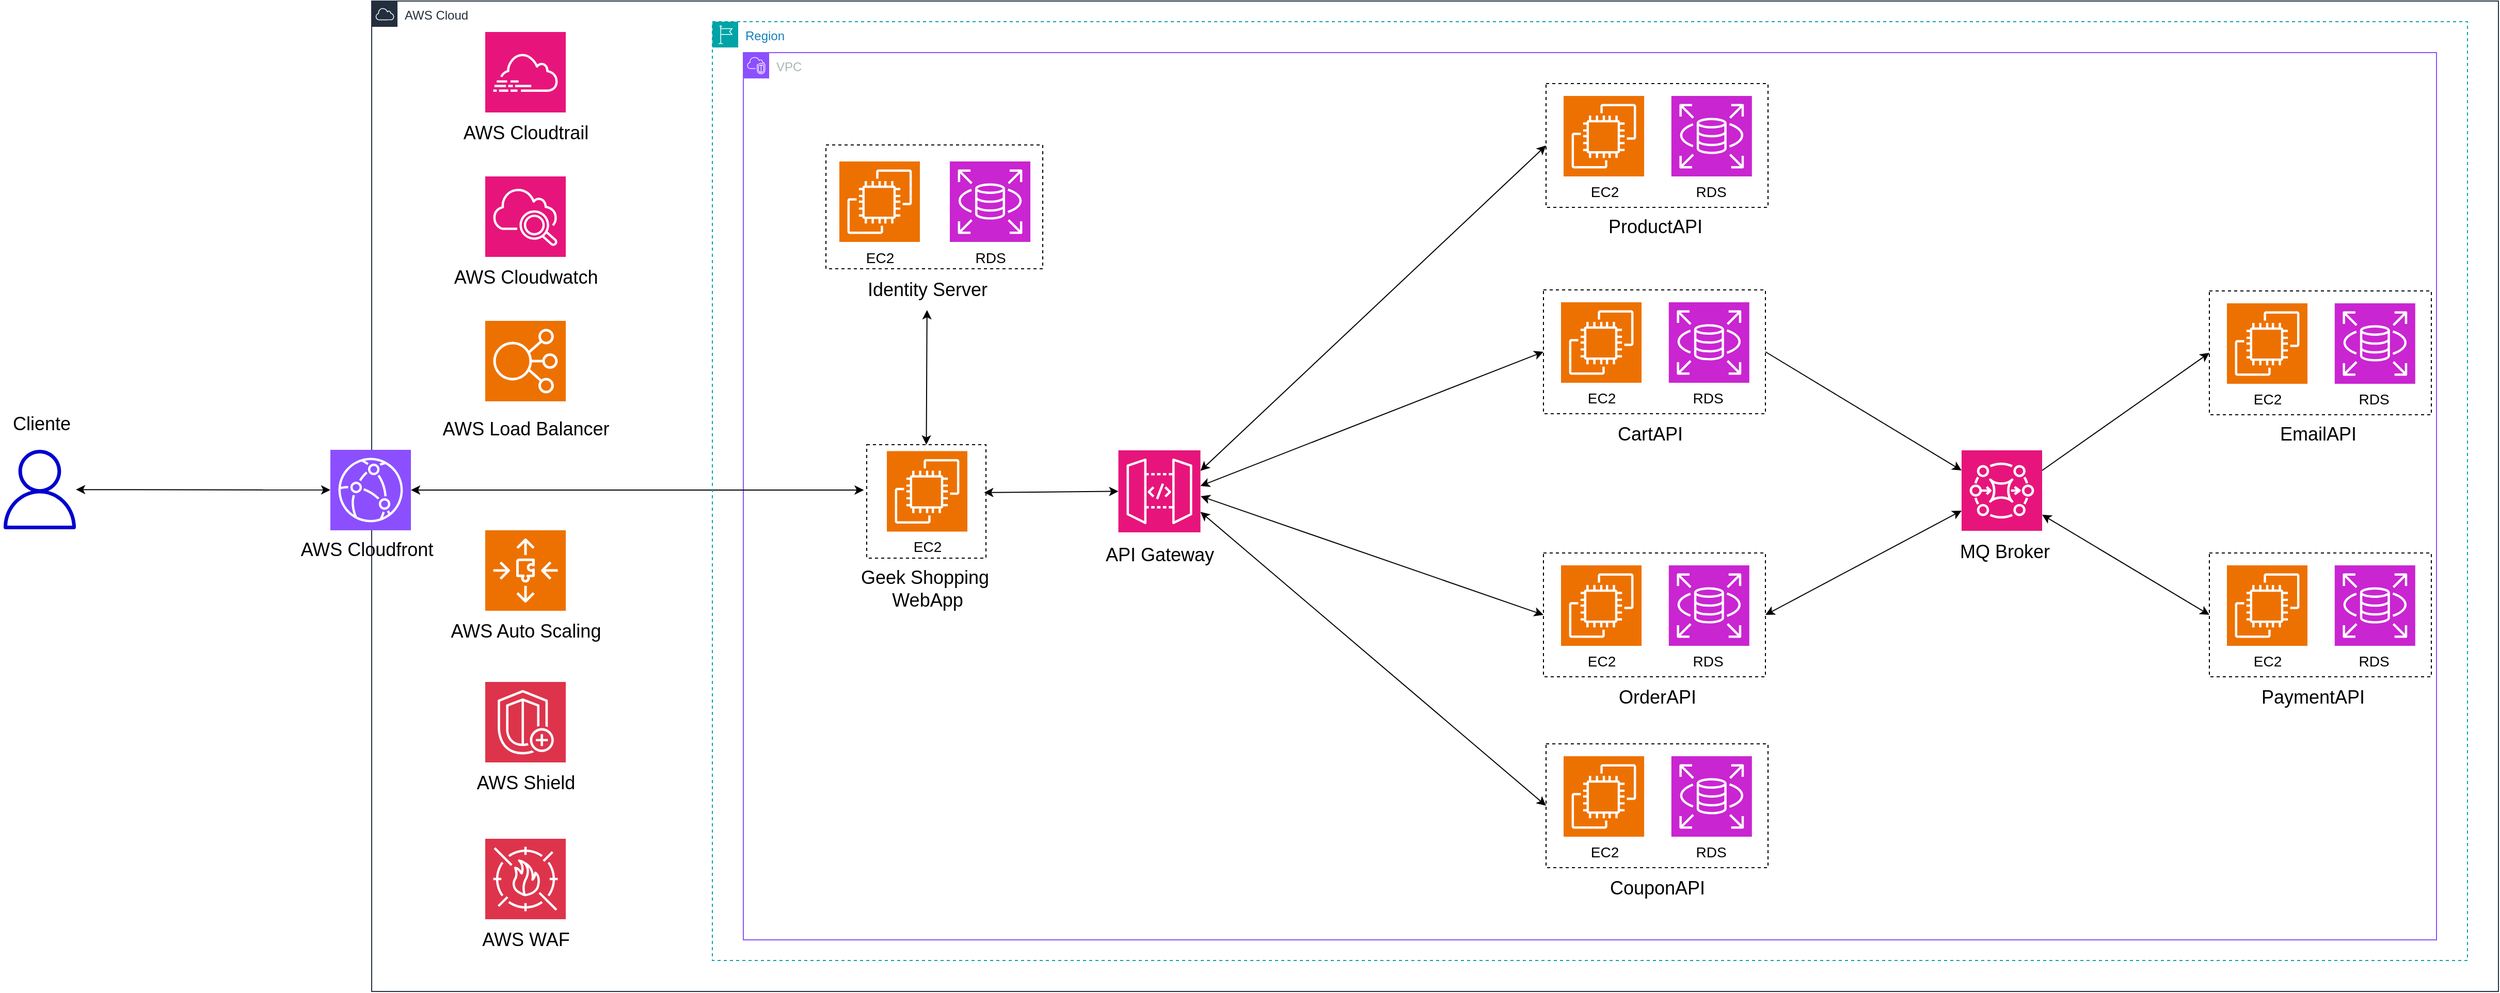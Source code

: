 <mxfile version="25.0.3">
  <diagram name="Página-1" id="ZYrXFXTMh5Co8lFkQm1W">
    <mxGraphModel dx="3845" dy="1156" grid="1" gridSize="10" guides="1" tooltips="1" connect="1" arrows="1" fold="1" page="1" pageScale="1" pageWidth="827" pageHeight="1169" math="0" shadow="0">
      <root>
        <mxCell id="0" />
        <mxCell id="1" parent="0" />
        <mxCell id="eIzoueygHuHwb89tyksf-4" value="&lt;font style=&quot;font-size: 18px;&quot;&gt;Cliente&lt;/font&gt;" style="text;html=1;align=center;verticalAlign=middle;resizable=0;points=[];autosize=1;strokeColor=none;fillColor=none;" parent="1" vertex="1">
          <mxGeometry x="-1120" y="410" width="80" height="40" as="geometry" />
        </mxCell>
        <mxCell id="xBQm6iWofpUOaXLiv4rK-24" value="" style="sketch=0;outlineConnect=0;fontColor=#232F3E;gradientColor=none;fillColor=#0000CD;strokeColor=none;dashed=0;verticalLabelPosition=bottom;verticalAlign=top;align=center;html=1;fontSize=12;fontStyle=0;aspect=fixed;pointerEvents=1;shape=mxgraph.aws4.user;" parent="1" vertex="1">
          <mxGeometry x="-1120" y="455" width="77" height="77" as="geometry" />
        </mxCell>
        <mxCell id="Vf5IzShE180shMKCOmAt-81" value="AWS Cloud" style="points=[[0,0],[0.25,0],[0.5,0],[0.75,0],[1,0],[1,0.25],[1,0.5],[1,0.75],[1,1],[0.75,1],[0.5,1],[0.25,1],[0,1],[0,0.75],[0,0.5],[0,0.25]];outlineConnect=0;gradientColor=none;html=1;whiteSpace=wrap;fontSize=12;fontStyle=0;container=1;pointerEvents=0;collapsible=0;recursiveResize=0;shape=mxgraph.aws4.group;grIcon=mxgraph.aws4.group_aws_cloud;strokeColor=#232F3E;fillColor=none;verticalAlign=top;align=left;spacingLeft=30;fontColor=#232F3E;dashed=0;" parent="1" vertex="1">
          <mxGeometry x="-760" y="20" width="2060" height="960" as="geometry" />
        </mxCell>
        <mxCell id="Vf5IzShE180shMKCOmAt-80" value="VPC" style="points=[[0,0],[0.25,0],[0.5,0],[0.75,0],[1,0],[1,0.25],[1,0.5],[1,0.75],[1,1],[0.75,1],[0.5,1],[0.25,1],[0,1],[0,0.75],[0,0.5],[0,0.25]];outlineConnect=0;gradientColor=none;html=1;whiteSpace=wrap;fontSize=12;fontStyle=0;container=1;pointerEvents=0;collapsible=0;recursiveResize=0;shape=mxgraph.aws4.group;grIcon=mxgraph.aws4.group_vpc2;strokeColor=#8C4FFF;fillColor=none;verticalAlign=top;align=left;spacingLeft=30;fontColor=#AAB7B8;dashed=0;" parent="Vf5IzShE180shMKCOmAt-81" vertex="1">
          <mxGeometry x="360" y="50" width="1640" height="860" as="geometry" />
        </mxCell>
        <mxCell id="Vf5IzShE180shMKCOmAt-107" value="" style="fontStyle=0;dashed=1;html=1;whiteSpace=wrap;" parent="Vf5IzShE180shMKCOmAt-80" vertex="1">
          <mxGeometry x="119.5" y="380" width="115.5" height="110" as="geometry" />
        </mxCell>
        <mxCell id="Vf5IzShE180shMKCOmAt-3" value="" style="sketch=0;points=[[0,0,0],[0.25,0,0],[0.5,0,0],[0.75,0,0],[1,0,0],[0,1,0],[0.25,1,0],[0.5,1,0],[0.75,1,0],[1,1,0],[0,0.25,0],[0,0.5,0],[0,0.75,0],[1,0.25,0],[1,0.5,0],[1,0.75,0]];outlineConnect=0;fontColor=#232F3E;fillColor=#E7157B;strokeColor=#ffffff;dashed=0;verticalLabelPosition=bottom;verticalAlign=top;align=center;html=1;fontSize=12;fontStyle=0;aspect=fixed;shape=mxgraph.aws4.resourceIcon;resIcon=mxgraph.aws4.api_gateway;direction=west;" parent="Vf5IzShE180shMKCOmAt-80" vertex="1">
          <mxGeometry x="363.25" y="385.5" width="79.5" height="79.5" as="geometry" />
        </mxCell>
        <mxCell id="Vf5IzShE180shMKCOmAt-6" value="&lt;font style=&quot;font-size: 18px;&quot;&gt;API Gateway&lt;/font&gt;" style="text;html=1;align=center;verticalAlign=middle;resizable=0;points=[];autosize=1;strokeColor=none;fillColor=none;" parent="Vf5IzShE180shMKCOmAt-80" vertex="1">
          <mxGeometry x="338" y="466.5" width="130" height="40" as="geometry" />
        </mxCell>
        <mxCell id="Vf5IzShE180shMKCOmAt-10" value="&lt;font style=&quot;font-size: 18px;&quot;&gt;Geek Shopping&amp;nbsp;&lt;/font&gt;&lt;div&gt;&lt;font style=&quot;font-size: 18px;&quot;&gt;WebApp&lt;/font&gt;&lt;/div&gt;" style="text;html=1;align=center;verticalAlign=middle;resizable=0;points=[];autosize=1;strokeColor=none;fillColor=none;" parent="Vf5IzShE180shMKCOmAt-80" vertex="1">
          <mxGeometry x="103" y="490" width="150" height="60" as="geometry" />
        </mxCell>
        <mxCell id="Vf5IzShE180shMKCOmAt-21" value="" style="sketch=0;points=[[0,0,0],[0.25,0,0],[0.5,0,0],[0.75,0,0],[1,0,0],[0,1,0],[0.25,1,0],[0.5,1,0],[0.75,1,0],[1,1,0],[0,0.25,0],[0,0.5,0],[0,0.75,0],[1,0.25,0],[1,0.5,0],[1,0.75,0]];outlineConnect=0;fontColor=#232F3E;fillColor=#E7157B;strokeColor=#ffffff;dashed=0;verticalLabelPosition=bottom;verticalAlign=top;align=center;html=1;fontSize=12;fontStyle=0;aspect=fixed;shape=mxgraph.aws4.resourceIcon;resIcon=mxgraph.aws4.mq;" parent="Vf5IzShE180shMKCOmAt-80" vertex="1">
          <mxGeometry x="1180" y="385.5" width="78" height="78" as="geometry" />
        </mxCell>
        <mxCell id="Vf5IzShE180shMKCOmAt-64" value="&lt;font style=&quot;font-size: 18px;&quot;&gt;&amp;nbsp;MQ Broker&lt;/font&gt;" style="text;html=1;align=center;verticalAlign=middle;resizable=0;points=[];autosize=1;strokeColor=none;fillColor=none;" parent="Vf5IzShE180shMKCOmAt-80" vertex="1">
          <mxGeometry x="1159" y="463.5" width="120" height="40" as="geometry" />
        </mxCell>
        <mxCell id="Vf5IzShE180shMKCOmAt-58" value="" style="fontStyle=0;dashed=1;html=1;whiteSpace=wrap;" parent="Vf5IzShE180shMKCOmAt-80" vertex="1">
          <mxGeometry x="777.5" y="670" width="215" height="120" as="geometry" />
        </mxCell>
        <mxCell id="Vf5IzShE180shMKCOmAt-59" value="" style="sketch=0;points=[[0,0,0],[0.25,0,0],[0.5,0,0],[0.75,0,0],[1,0,0],[0,1,0],[0.25,1,0],[0.5,1,0],[0.75,1,0],[1,1,0],[0,0.25,0],[0,0.5,0],[0,0.75,0],[1,0.25,0],[1,0.5,0],[1,0.75,0]];outlineConnect=0;fontColor=#232F3E;fillColor=#ED7100;strokeColor=#ffffff;dashed=0;verticalLabelPosition=bottom;verticalAlign=top;align=center;html=1;fontSize=12;fontStyle=0;aspect=fixed;shape=mxgraph.aws4.resourceIcon;resIcon=mxgraph.aws4.ec2;" parent="Vf5IzShE180shMKCOmAt-80" vertex="1">
          <mxGeometry x="794.5" y="682" width="78" height="78" as="geometry" />
        </mxCell>
        <mxCell id="Vf5IzShE180shMKCOmAt-60" value="" style="sketch=0;points=[[0,0,0],[0.25,0,0],[0.5,0,0],[0.75,0,0],[1,0,0],[0,1,0],[0.25,1,0],[0.5,1,0],[0.75,1,0],[1,1,0],[0,0.25,0],[0,0.5,0],[0,0.75,0],[1,0.25,0],[1,0.5,0],[1,0.75,0]];outlineConnect=0;fontColor=#232F3E;fillColor=#C925D1;strokeColor=#ffffff;dashed=0;verticalLabelPosition=bottom;verticalAlign=top;align=center;html=1;fontSize=12;fontStyle=0;aspect=fixed;shape=mxgraph.aws4.resourceIcon;resIcon=mxgraph.aws4.rds;" parent="Vf5IzShE180shMKCOmAt-80" vertex="1">
          <mxGeometry x="898.9" y="682" width="78" height="78" as="geometry" />
        </mxCell>
        <mxCell id="Vf5IzShE180shMKCOmAt-61" value="&lt;font style=&quot;font-size: 18px;&quot;&gt;CouponAPI&lt;/font&gt;" style="text;html=1;align=center;verticalAlign=middle;resizable=0;points=[];autosize=1;strokeColor=none;fillColor=none;" parent="Vf5IzShE180shMKCOmAt-80" vertex="1">
          <mxGeometry x="825" y="790" width="120" height="40" as="geometry" />
        </mxCell>
        <mxCell id="Vf5IzShE180shMKCOmAt-62" value="&lt;font style=&quot;font-size: 14px;&quot;&gt;EC2&lt;/font&gt;" style="text;html=1;align=center;verticalAlign=middle;resizable=0;points=[];autosize=1;strokeColor=none;fillColor=none;" parent="Vf5IzShE180shMKCOmAt-80" vertex="1">
          <mxGeometry x="808.5" y="760" width="50" height="30" as="geometry" />
        </mxCell>
        <mxCell id="Vf5IzShE180shMKCOmAt-63" value="&lt;font style=&quot;font-size: 14px;&quot;&gt;RDS&lt;/font&gt;" style="text;html=1;align=center;verticalAlign=middle;resizable=0;points=[];autosize=1;strokeColor=none;fillColor=none;" parent="Vf5IzShE180shMKCOmAt-80" vertex="1">
          <mxGeometry x="911.5" y="760" width="50" height="30" as="geometry" />
        </mxCell>
        <mxCell id="Vf5IzShE180shMKCOmAt-41" value="" style="fontStyle=0;dashed=1;html=1;whiteSpace=wrap;" parent="Vf5IzShE180shMKCOmAt-80" vertex="1">
          <mxGeometry x="777.5" y="30" width="215" height="120" as="geometry" />
        </mxCell>
        <mxCell id="Vf5IzShE180shMKCOmAt-11" value="" style="sketch=0;points=[[0,0,0],[0.25,0,0],[0.5,0,0],[0.75,0,0],[1,0,0],[0,1,0],[0.25,1,0],[0.5,1,0],[0.75,1,0],[1,1,0],[0,0.25,0],[0,0.5,0],[0,0.75,0],[1,0.25,0],[1,0.5,0],[1,0.75,0]];outlineConnect=0;fontColor=#232F3E;fillColor=#ED7100;strokeColor=#ffffff;dashed=0;verticalLabelPosition=bottom;verticalAlign=top;align=center;html=1;fontSize=12;fontStyle=0;aspect=fixed;shape=mxgraph.aws4.resourceIcon;resIcon=mxgraph.aws4.ec2;" parent="Vf5IzShE180shMKCOmAt-80" vertex="1">
          <mxGeometry x="794.5" y="42" width="78" height="78" as="geometry" />
        </mxCell>
        <mxCell id="Vf5IzShE180shMKCOmAt-15" value="" style="sketch=0;points=[[0,0,0],[0.25,0,0],[0.5,0,0],[0.75,0,0],[1,0,0],[0,1,0],[0.25,1,0],[0.5,1,0],[0.75,1,0],[1,1,0],[0,0.25,0],[0,0.5,0],[0,0.75,0],[1,0.25,0],[1,0.5,0],[1,0.75,0]];outlineConnect=0;fontColor=#232F3E;fillColor=#C925D1;strokeColor=#ffffff;dashed=0;verticalLabelPosition=bottom;verticalAlign=top;align=center;html=1;fontSize=12;fontStyle=0;aspect=fixed;shape=mxgraph.aws4.resourceIcon;resIcon=mxgraph.aws4.rds;" parent="Vf5IzShE180shMKCOmAt-80" vertex="1">
          <mxGeometry x="898.9" y="42" width="78" height="78" as="geometry" />
        </mxCell>
        <mxCell id="Vf5IzShE180shMKCOmAt-42" value="&lt;font style=&quot;font-size: 18px;&quot;&gt;ProductAPI&lt;/font&gt;" style="text;html=1;align=center;verticalAlign=middle;resizable=0;points=[];autosize=1;strokeColor=none;fillColor=none;" parent="Vf5IzShE180shMKCOmAt-80" vertex="1">
          <mxGeometry x="827.5" y="149" width="110" height="40" as="geometry" />
        </mxCell>
        <mxCell id="Vf5IzShE180shMKCOmAt-44" value="&lt;font style=&quot;font-size: 14px;&quot;&gt;EC2&lt;/font&gt;" style="text;html=1;align=center;verticalAlign=middle;resizable=0;points=[];autosize=1;strokeColor=none;fillColor=none;" parent="Vf5IzShE180shMKCOmAt-80" vertex="1">
          <mxGeometry x="808.5" y="120" width="50" height="30" as="geometry" />
        </mxCell>
        <mxCell id="Vf5IzShE180shMKCOmAt-45" value="&lt;font style=&quot;font-size: 14px;&quot;&gt;RDS&lt;/font&gt;" style="text;html=1;align=center;verticalAlign=middle;resizable=0;points=[];autosize=1;strokeColor=none;fillColor=none;" parent="Vf5IzShE180shMKCOmAt-80" vertex="1">
          <mxGeometry x="911.5" y="120" width="50" height="30" as="geometry" />
        </mxCell>
        <mxCell id="Vf5IzShE180shMKCOmAt-46" value="" style="fontStyle=0;dashed=1;html=1;whiteSpace=wrap;" parent="Vf5IzShE180shMKCOmAt-80" vertex="1">
          <mxGeometry x="775" y="230" width="215" height="120" as="geometry" />
        </mxCell>
        <mxCell id="Vf5IzShE180shMKCOmAt-47" value="" style="sketch=0;points=[[0,0,0],[0.25,0,0],[0.5,0,0],[0.75,0,0],[1,0,0],[0,1,0],[0.25,1,0],[0.5,1,0],[0.75,1,0],[1,1,0],[0,0.25,0],[0,0.5,0],[0,0.75,0],[1,0.25,0],[1,0.5,0],[1,0.75,0]];outlineConnect=0;fontColor=#232F3E;fillColor=#ED7100;strokeColor=#ffffff;dashed=0;verticalLabelPosition=bottom;verticalAlign=top;align=center;html=1;fontSize=12;fontStyle=0;aspect=fixed;shape=mxgraph.aws4.resourceIcon;resIcon=mxgraph.aws4.ec2;" parent="Vf5IzShE180shMKCOmAt-80" vertex="1">
          <mxGeometry x="792" y="242" width="78" height="78" as="geometry" />
        </mxCell>
        <mxCell id="Vf5IzShE180shMKCOmAt-48" value="" style="sketch=0;points=[[0,0,0],[0.25,0,0],[0.5,0,0],[0.75,0,0],[1,0,0],[0,1,0],[0.25,1,0],[0.5,1,0],[0.75,1,0],[1,1,0],[0,0.25,0],[0,0.5,0],[0,0.75,0],[1,0.25,0],[1,0.5,0],[1,0.75,0]];outlineConnect=0;fontColor=#232F3E;fillColor=#C925D1;strokeColor=#ffffff;dashed=0;verticalLabelPosition=bottom;verticalAlign=top;align=center;html=1;fontSize=12;fontStyle=0;aspect=fixed;shape=mxgraph.aws4.resourceIcon;resIcon=mxgraph.aws4.rds;" parent="Vf5IzShE180shMKCOmAt-80" vertex="1">
          <mxGeometry x="896.4" y="242" width="78" height="78" as="geometry" />
        </mxCell>
        <mxCell id="Vf5IzShE180shMKCOmAt-50" value="&lt;font style=&quot;font-size: 14px;&quot;&gt;EC2&lt;/font&gt;" style="text;html=1;align=center;verticalAlign=middle;resizable=0;points=[];autosize=1;strokeColor=none;fillColor=none;" parent="Vf5IzShE180shMKCOmAt-80" vertex="1">
          <mxGeometry x="806" y="320" width="50" height="30" as="geometry" />
        </mxCell>
        <mxCell id="Vf5IzShE180shMKCOmAt-51" value="&lt;font style=&quot;font-size: 14px;&quot;&gt;RDS&lt;/font&gt;" style="text;html=1;align=center;verticalAlign=middle;resizable=0;points=[];autosize=1;strokeColor=none;fillColor=none;" parent="Vf5IzShE180shMKCOmAt-80" vertex="1">
          <mxGeometry x="909" y="320" width="50" height="30" as="geometry" />
        </mxCell>
        <mxCell id="Vf5IzShE180shMKCOmAt-49" value="&lt;font style=&quot;font-size: 18px;&quot;&gt;CartAPI&lt;/font&gt;" style="text;html=1;align=center;verticalAlign=middle;resizable=0;points=[];autosize=1;strokeColor=none;fillColor=none;" parent="Vf5IzShE180shMKCOmAt-80" vertex="1">
          <mxGeometry x="832.5" y="350" width="90" height="40" as="geometry" />
        </mxCell>
        <mxCell id="Vf5IzShE180shMKCOmAt-55" value="&lt;font style=&quot;font-size: 18px;&quot;&gt;OrderAPI&lt;/font&gt;" style="text;html=1;align=center;verticalAlign=middle;resizable=0;points=[];autosize=1;strokeColor=none;fillColor=none;" parent="Vf5IzShE180shMKCOmAt-80" vertex="1">
          <mxGeometry x="835" y="605" width="100" height="40" as="geometry" />
        </mxCell>
        <mxCell id="Vf5IzShE180shMKCOmAt-52" value="" style="fontStyle=0;dashed=1;html=1;whiteSpace=wrap;" parent="Vf5IzShE180shMKCOmAt-80" vertex="1">
          <mxGeometry x="775" y="485" width="215" height="120" as="geometry" />
        </mxCell>
        <mxCell id="Vf5IzShE180shMKCOmAt-53" value="" style="sketch=0;points=[[0,0,0],[0.25,0,0],[0.5,0,0],[0.75,0,0],[1,0,0],[0,1,0],[0.25,1,0],[0.5,1,0],[0.75,1,0],[1,1,0],[0,0.25,0],[0,0.5,0],[0,0.75,0],[1,0.25,0],[1,0.5,0],[1,0.75,0]];outlineConnect=0;fontColor=#232F3E;fillColor=#ED7100;strokeColor=#ffffff;dashed=0;verticalLabelPosition=bottom;verticalAlign=top;align=center;html=1;fontSize=12;fontStyle=0;aspect=fixed;shape=mxgraph.aws4.resourceIcon;resIcon=mxgraph.aws4.ec2;" parent="Vf5IzShE180shMKCOmAt-80" vertex="1">
          <mxGeometry x="792" y="497" width="78" height="78" as="geometry" />
        </mxCell>
        <mxCell id="Vf5IzShE180shMKCOmAt-54" value="" style="sketch=0;points=[[0,0,0],[0.25,0,0],[0.5,0,0],[0.75,0,0],[1,0,0],[0,1,0],[0.25,1,0],[0.5,1,0],[0.75,1,0],[1,1,0],[0,0.25,0],[0,0.5,0],[0,0.75,0],[1,0.25,0],[1,0.5,0],[1,0.75,0]];outlineConnect=0;fontColor=#232F3E;fillColor=#C925D1;strokeColor=#ffffff;dashed=0;verticalLabelPosition=bottom;verticalAlign=top;align=center;html=1;fontSize=12;fontStyle=0;aspect=fixed;shape=mxgraph.aws4.resourceIcon;resIcon=mxgraph.aws4.rds;" parent="Vf5IzShE180shMKCOmAt-80" vertex="1">
          <mxGeometry x="896.4" y="497" width="78" height="78" as="geometry" />
        </mxCell>
        <mxCell id="Vf5IzShE180shMKCOmAt-56" value="&lt;font style=&quot;font-size: 14px;&quot;&gt;EC2&lt;/font&gt;" style="text;html=1;align=center;verticalAlign=middle;resizable=0;points=[];autosize=1;strokeColor=none;fillColor=none;" parent="Vf5IzShE180shMKCOmAt-80" vertex="1">
          <mxGeometry x="806" y="575" width="50" height="30" as="geometry" />
        </mxCell>
        <mxCell id="Vf5IzShE180shMKCOmAt-57" value="&lt;font style=&quot;font-size: 14px;&quot;&gt;RDS&lt;/font&gt;" style="text;html=1;align=center;verticalAlign=middle;resizable=0;points=[];autosize=1;strokeColor=none;fillColor=none;" parent="Vf5IzShE180shMKCOmAt-80" vertex="1">
          <mxGeometry x="909" y="575" width="50" height="30" as="geometry" />
        </mxCell>
        <mxCell id="Vf5IzShE180shMKCOmAt-36" value="" style="fontStyle=0;dashed=1;html=1;whiteSpace=wrap;" parent="Vf5IzShE180shMKCOmAt-80" vertex="1">
          <mxGeometry x="80" y="89.5" width="210" height="120" as="geometry" />
        </mxCell>
        <mxCell id="Vf5IzShE180shMKCOmAt-19" value="" style="sketch=0;points=[[0,0,0],[0.25,0,0],[0.5,0,0],[0.75,0,0],[1,0,0],[0,1,0],[0.25,1,0],[0.5,1,0],[0.75,1,0],[1,1,0],[0,0.25,0],[0,0.5,0],[0,0.75,0],[1,0.25,0],[1,0.5,0],[1,0.75,0]];outlineConnect=0;fontColor=#232F3E;fillColor=#ED7100;strokeColor=#ffffff;dashed=0;verticalLabelPosition=bottom;verticalAlign=top;align=center;html=1;fontSize=12;fontStyle=0;aspect=fixed;shape=mxgraph.aws4.resourceIcon;resIcon=mxgraph.aws4.ec2;" parent="Vf5IzShE180shMKCOmAt-80" vertex="1">
          <mxGeometry x="93" y="105.5" width="78" height="78" as="geometry" />
        </mxCell>
        <mxCell id="Vf5IzShE180shMKCOmAt-20" value="" style="sketch=0;points=[[0,0,0],[0.25,0,0],[0.5,0,0],[0.75,0,0],[1,0,0],[0,1,0],[0.25,1,0],[0.5,1,0],[0.75,1,0],[1,1,0],[0,0.25,0],[0,0.5,0],[0,0.75,0],[1,0.25,0],[1,0.5,0],[1,0.75,0]];outlineConnect=0;fontColor=#232F3E;fillColor=#C925D1;strokeColor=#ffffff;dashed=0;verticalLabelPosition=bottom;verticalAlign=top;align=center;html=1;fontSize=12;fontStyle=0;aspect=fixed;shape=mxgraph.aws4.resourceIcon;resIcon=mxgraph.aws4.rds;" parent="Vf5IzShE180shMKCOmAt-80" vertex="1">
          <mxGeometry x="200" y="105.5" width="78" height="78" as="geometry" />
        </mxCell>
        <mxCell id="Vf5IzShE180shMKCOmAt-26" value="&lt;font style=&quot;font-size: 18px;&quot;&gt;Identity Server&lt;/font&gt;" style="text;html=1;align=center;verticalAlign=middle;resizable=0;points=[];autosize=1;strokeColor=none;fillColor=none;" parent="Vf5IzShE180shMKCOmAt-80" vertex="1">
          <mxGeometry x="108" y="209.5" width="140" height="40" as="geometry" />
        </mxCell>
        <mxCell id="Vf5IzShE180shMKCOmAt-37" value="&lt;font style=&quot;font-size: 14px;&quot;&gt;EC2&lt;/font&gt;" style="text;html=1;align=center;verticalAlign=middle;resizable=0;points=[];autosize=1;strokeColor=none;fillColor=none;" parent="Vf5IzShE180shMKCOmAt-80" vertex="1">
          <mxGeometry x="107" y="183.5" width="50" height="30" as="geometry" />
        </mxCell>
        <mxCell id="Vf5IzShE180shMKCOmAt-38" value="&lt;font style=&quot;font-size: 14px;&quot;&gt;RDS&lt;/font&gt;" style="text;html=1;align=center;verticalAlign=middle;resizable=0;points=[];autosize=1;strokeColor=none;fillColor=none;" parent="Vf5IzShE180shMKCOmAt-80" vertex="1">
          <mxGeometry x="214" y="183.5" width="50" height="30" as="geometry" />
        </mxCell>
        <mxCell id="Vf5IzShE180shMKCOmAt-65" value="" style="fontStyle=0;dashed=1;html=1;whiteSpace=wrap;" parent="Vf5IzShE180shMKCOmAt-80" vertex="1">
          <mxGeometry x="1420" y="231" width="215" height="120" as="geometry" />
        </mxCell>
        <mxCell id="Vf5IzShE180shMKCOmAt-66" value="" style="sketch=0;points=[[0,0,0],[0.25,0,0],[0.5,0,0],[0.75,0,0],[1,0,0],[0,1,0],[0.25,1,0],[0.5,1,0],[0.75,1,0],[1,1,0],[0,0.25,0],[0,0.5,0],[0,0.75,0],[1,0.25,0],[1,0.5,0],[1,0.75,0]];outlineConnect=0;fontColor=#232F3E;fillColor=#ED7100;strokeColor=#ffffff;dashed=0;verticalLabelPosition=bottom;verticalAlign=top;align=center;html=1;fontSize=12;fontStyle=0;aspect=fixed;shape=mxgraph.aws4.resourceIcon;resIcon=mxgraph.aws4.ec2;" parent="Vf5IzShE180shMKCOmAt-80" vertex="1">
          <mxGeometry x="1437" y="243" width="78" height="78" as="geometry" />
        </mxCell>
        <mxCell id="Vf5IzShE180shMKCOmAt-67" value="" style="sketch=0;points=[[0,0,0],[0.25,0,0],[0.5,0,0],[0.75,0,0],[1,0,0],[0,1,0],[0.25,1,0],[0.5,1,0],[0.75,1,0],[1,1,0],[0,0.25,0],[0,0.5,0],[0,0.75,0],[1,0.25,0],[1,0.5,0],[1,0.75,0]];outlineConnect=0;fontColor=#232F3E;fillColor=#C925D1;strokeColor=#ffffff;dashed=0;verticalLabelPosition=bottom;verticalAlign=top;align=center;html=1;fontSize=12;fontStyle=0;aspect=fixed;shape=mxgraph.aws4.resourceIcon;resIcon=mxgraph.aws4.rds;" parent="Vf5IzShE180shMKCOmAt-80" vertex="1">
          <mxGeometry x="1541.4" y="243" width="78" height="78" as="geometry" />
        </mxCell>
        <mxCell id="Vf5IzShE180shMKCOmAt-68" value="&lt;font style=&quot;font-size: 18px;&quot;&gt;EmailAPI&lt;/font&gt;" style="text;html=1;align=center;verticalAlign=middle;resizable=0;points=[];autosize=1;strokeColor=none;fillColor=none;" parent="Vf5IzShE180shMKCOmAt-80" vertex="1">
          <mxGeometry x="1475" y="350" width="100" height="40" as="geometry" />
        </mxCell>
        <mxCell id="Vf5IzShE180shMKCOmAt-69" value="&lt;font style=&quot;font-size: 14px;&quot;&gt;EC2&lt;/font&gt;" style="text;html=1;align=center;verticalAlign=middle;resizable=0;points=[];autosize=1;strokeColor=none;fillColor=none;" parent="Vf5IzShE180shMKCOmAt-80" vertex="1">
          <mxGeometry x="1451" y="321" width="50" height="30" as="geometry" />
        </mxCell>
        <mxCell id="Vf5IzShE180shMKCOmAt-70" value="&lt;font style=&quot;font-size: 14px;&quot;&gt;RDS&lt;/font&gt;" style="text;html=1;align=center;verticalAlign=middle;resizable=0;points=[];autosize=1;strokeColor=none;fillColor=none;" parent="Vf5IzShE180shMKCOmAt-80" vertex="1">
          <mxGeometry x="1554" y="321" width="50" height="30" as="geometry" />
        </mxCell>
        <mxCell id="Vf5IzShE180shMKCOmAt-71" value="" style="fontStyle=0;dashed=1;html=1;whiteSpace=wrap;" parent="Vf5IzShE180shMKCOmAt-80" vertex="1">
          <mxGeometry x="1420" y="485" width="215" height="120" as="geometry" />
        </mxCell>
        <mxCell id="Vf5IzShE180shMKCOmAt-72" value="" style="sketch=0;points=[[0,0,0],[0.25,0,0],[0.5,0,0],[0.75,0,0],[1,0,0],[0,1,0],[0.25,1,0],[0.5,1,0],[0.75,1,0],[1,1,0],[0,0.25,0],[0,0.5,0],[0,0.75,0],[1,0.25,0],[1,0.5,0],[1,0.75,0]];outlineConnect=0;fontColor=#232F3E;fillColor=#ED7100;strokeColor=#ffffff;dashed=0;verticalLabelPosition=bottom;verticalAlign=top;align=center;html=1;fontSize=12;fontStyle=0;aspect=fixed;shape=mxgraph.aws4.resourceIcon;resIcon=mxgraph.aws4.ec2;" parent="Vf5IzShE180shMKCOmAt-80" vertex="1">
          <mxGeometry x="1437" y="497" width="78" height="78" as="geometry" />
        </mxCell>
        <mxCell id="Vf5IzShE180shMKCOmAt-73" value="" style="sketch=0;points=[[0,0,0],[0.25,0,0],[0.5,0,0],[0.75,0,0],[1,0,0],[0,1,0],[0.25,1,0],[0.5,1,0],[0.75,1,0],[1,1,0],[0,0.25,0],[0,0.5,0],[0,0.75,0],[1,0.25,0],[1,0.5,0],[1,0.75,0]];outlineConnect=0;fontColor=#232F3E;fillColor=#C925D1;strokeColor=#ffffff;dashed=0;verticalLabelPosition=bottom;verticalAlign=top;align=center;html=1;fontSize=12;fontStyle=0;aspect=fixed;shape=mxgraph.aws4.resourceIcon;resIcon=mxgraph.aws4.rds;" parent="Vf5IzShE180shMKCOmAt-80" vertex="1">
          <mxGeometry x="1541.4" y="497" width="78" height="78" as="geometry" />
        </mxCell>
        <mxCell id="Vf5IzShE180shMKCOmAt-75" value="&lt;font style=&quot;font-size: 14px;&quot;&gt;EC2&lt;/font&gt;" style="text;html=1;align=center;verticalAlign=middle;resizable=0;points=[];autosize=1;strokeColor=none;fillColor=none;" parent="Vf5IzShE180shMKCOmAt-80" vertex="1">
          <mxGeometry x="1451" y="575" width="50" height="30" as="geometry" />
        </mxCell>
        <mxCell id="Vf5IzShE180shMKCOmAt-76" value="&lt;font style=&quot;font-size: 14px;&quot;&gt;RDS&lt;/font&gt;" style="text;html=1;align=center;verticalAlign=middle;resizable=0;points=[];autosize=1;strokeColor=none;fillColor=none;" parent="Vf5IzShE180shMKCOmAt-80" vertex="1">
          <mxGeometry x="1554" y="575" width="50" height="30" as="geometry" />
        </mxCell>
        <mxCell id="Vf5IzShE180shMKCOmAt-77" value="&lt;font style=&quot;font-size: 18px;&quot;&gt;PaymentAPI&lt;/font&gt;" style="text;html=1;align=center;verticalAlign=middle;resizable=0;points=[];autosize=1;strokeColor=none;fillColor=none;" parent="Vf5IzShE180shMKCOmAt-80" vertex="1">
          <mxGeometry x="1460" y="605" width="120" height="40" as="geometry" />
        </mxCell>
        <mxCell id="Vf5IzShE180shMKCOmAt-98" value="" style="endArrow=classic;startArrow=classic;html=1;rounded=0;exitX=0;exitY=0.566;exitDx=0;exitDy=0;exitPerimeter=0;entryX=0;entryY=0.5;entryDx=0;entryDy=0;" parent="Vf5IzShE180shMKCOmAt-80" source="Vf5IzShE180shMKCOmAt-3" target="Vf5IzShE180shMKCOmAt-46" edge="1">
          <mxGeometry width="50" height="50" relative="1" as="geometry">
            <mxPoint x="570" y="430" as="sourcePoint" />
            <mxPoint x="620" y="380" as="targetPoint" />
          </mxGeometry>
        </mxCell>
        <mxCell id="Vf5IzShE180shMKCOmAt-99" value="" style="endArrow=classic;startArrow=classic;html=1;rounded=0;entryX=0;entryY=0.5;entryDx=0;entryDy=0;" parent="Vf5IzShE180shMKCOmAt-80" target="Vf5IzShE180shMKCOmAt-52" edge="1">
          <mxGeometry width="50" height="50" relative="1" as="geometry">
            <mxPoint x="443" y="430" as="sourcePoint" />
            <mxPoint x="785" y="300" as="targetPoint" />
          </mxGeometry>
        </mxCell>
        <mxCell id="Vf5IzShE180shMKCOmAt-100" value="" style="endArrow=classic;startArrow=classic;html=1;rounded=0;exitX=0;exitY=0.75;exitDx=0;exitDy=0;exitPerimeter=0;entryX=0;entryY=0.5;entryDx=0;entryDy=0;" parent="Vf5IzShE180shMKCOmAt-80" source="Vf5IzShE180shMKCOmAt-3" target="Vf5IzShE180shMKCOmAt-41" edge="1">
          <mxGeometry width="50" height="50" relative="1" as="geometry">
            <mxPoint x="453" y="435" as="sourcePoint" />
            <mxPoint x="785" y="300" as="targetPoint" />
          </mxGeometry>
        </mxCell>
        <mxCell id="Vf5IzShE180shMKCOmAt-101" value="" style="endArrow=classic;startArrow=classic;html=1;rounded=0;exitX=0;exitY=0.25;exitDx=0;exitDy=0;exitPerimeter=0;entryX=0;entryY=0.5;entryDx=0;entryDy=0;" parent="Vf5IzShE180shMKCOmAt-80" source="Vf5IzShE180shMKCOmAt-3" target="Vf5IzShE180shMKCOmAt-58" edge="1">
          <mxGeometry width="50" height="50" relative="1" as="geometry">
            <mxPoint x="453" y="435" as="sourcePoint" />
            <mxPoint x="785" y="555" as="targetPoint" />
          </mxGeometry>
        </mxCell>
        <mxCell id="Vf5IzShE180shMKCOmAt-102" value="" style="endArrow=classic;startArrow=classic;html=1;rounded=0;exitX=1;exitY=0.5;exitDx=0;exitDy=0;entryX=0;entryY=0.75;entryDx=0;entryDy=0;entryPerimeter=0;" parent="Vf5IzShE180shMKCOmAt-80" source="Vf5IzShE180shMKCOmAt-52" target="Vf5IzShE180shMKCOmAt-21" edge="1">
          <mxGeometry width="50" height="50" relative="1" as="geometry">
            <mxPoint x="453" y="435" as="sourcePoint" />
            <mxPoint x="785" y="555" as="targetPoint" />
          </mxGeometry>
        </mxCell>
        <mxCell id="Vf5IzShE180shMKCOmAt-103" value="" style="endArrow=classic;html=1;rounded=0;entryX=0;entryY=0.25;entryDx=0;entryDy=0;entryPerimeter=0;exitX=1;exitY=0.5;exitDx=0;exitDy=0;" parent="Vf5IzShE180shMKCOmAt-80" source="Vf5IzShE180shMKCOmAt-46" target="Vf5IzShE180shMKCOmAt-21" edge="1">
          <mxGeometry width="50" height="50" relative="1" as="geometry">
            <mxPoint x="810" y="560" as="sourcePoint" />
            <mxPoint x="860" y="510" as="targetPoint" />
          </mxGeometry>
        </mxCell>
        <mxCell id="Vf5IzShE180shMKCOmAt-104" value="" style="endArrow=classic;startArrow=classic;html=1;rounded=0;exitX=0.5;exitY=0;exitDx=0;exitDy=0;" parent="Vf5IzShE180shMKCOmAt-80" source="Vf5IzShE180shMKCOmAt-107" target="Vf5IzShE180shMKCOmAt-26" edge="1">
          <mxGeometry width="50" height="50" relative="1" as="geometry">
            <mxPoint x="178" y="385.5" as="sourcePoint" />
            <mxPoint x="330" y="380" as="targetPoint" />
          </mxGeometry>
        </mxCell>
        <mxCell id="Vf5IzShE180shMKCOmAt-105" value="" style="endArrow=classic;startArrow=classic;html=1;rounded=0;entryX=1;entryY=0.5;entryDx=0;entryDy=0;entryPerimeter=0;exitX=0.984;exitY=0.422;exitDx=0;exitDy=0;exitPerimeter=0;" parent="Vf5IzShE180shMKCOmAt-80" source="Vf5IzShE180shMKCOmAt-107" target="Vf5IzShE180shMKCOmAt-3" edge="1">
          <mxGeometry width="50" height="50" relative="1" as="geometry">
            <mxPoint x="230" y="425" as="sourcePoint" />
            <mxPoint x="330" y="380" as="targetPoint" />
          </mxGeometry>
        </mxCell>
        <mxCell id="Vf5IzShE180shMKCOmAt-110" value="&lt;font style=&quot;font-size: 14px;&quot;&gt;EC2&lt;/font&gt;" style="text;html=1;align=center;verticalAlign=middle;resizable=0;points=[];autosize=1;strokeColor=none;fillColor=none;" parent="Vf5IzShE180shMKCOmAt-80" vertex="1">
          <mxGeometry x="153" y="463.5" width="50" height="30" as="geometry" />
        </mxCell>
        <mxCell id="Vf5IzShE180shMKCOmAt-115" value="" style="endArrow=classic;html=1;rounded=0;entryX=0;entryY=0.5;entryDx=0;entryDy=0;exitX=1;exitY=0.25;exitDx=0;exitDy=0;exitPerimeter=0;" parent="Vf5IzShE180shMKCOmAt-80" source="Vf5IzShE180shMKCOmAt-21" target="Vf5IzShE180shMKCOmAt-65" edge="1">
          <mxGeometry width="50" height="50" relative="1" as="geometry">
            <mxPoint x="1000" y="300" as="sourcePoint" />
            <mxPoint x="1190" y="435" as="targetPoint" />
          </mxGeometry>
        </mxCell>
        <mxCell id="Vf5IzShE180shMKCOmAt-116" value="" style="endArrow=classic;startArrow=classic;html=1;rounded=0;entryX=0;entryY=0.5;entryDx=0;entryDy=0;" parent="Vf5IzShE180shMKCOmAt-80" source="Vf5IzShE180shMKCOmAt-21" target="Vf5IzShE180shMKCOmAt-71" edge="1">
          <mxGeometry width="50" height="50" relative="1" as="geometry">
            <mxPoint x="1000" y="555" as="sourcePoint" />
            <mxPoint x="1190" y="435" as="targetPoint" />
          </mxGeometry>
        </mxCell>
        <mxCell id="Vf5IzShE180shMKCOmAt-118" value="" style="sketch=0;points=[[0,0,0],[0.25,0,0],[0.5,0,0],[0.75,0,0],[1,0,0],[0,1,0],[0.25,1,0],[0.5,1,0],[0.75,1,0],[1,1,0],[0,0.25,0],[0,0.5,0],[0,0.75,0],[1,0.25,0],[1,0.5,0],[1,0.75,0]];outlineConnect=0;fontColor=#232F3E;fillColor=#ED7100;strokeColor=#ffffff;dashed=0;verticalLabelPosition=bottom;verticalAlign=top;align=center;html=1;fontSize=12;fontStyle=0;aspect=fixed;shape=mxgraph.aws4.resourceIcon;resIcon=mxgraph.aws4.ec2;" parent="Vf5IzShE180shMKCOmAt-80" vertex="1">
          <mxGeometry x="139" y="386.25" width="78" height="78" as="geometry" />
        </mxCell>
        <mxCell id="r7-quAs3xc2niYGAmMQ9-4" value="" style="sketch=0;points=[[0,0,0],[0.25,0,0],[0.5,0,0],[0.75,0,0],[1,0,0],[0,1,0],[0.25,1,0],[0.5,1,0],[0.75,1,0],[1,1,0],[0,0.25,0],[0,0.5,0],[0,0.75,0],[1,0.25,0],[1,0.5,0],[1,0.75,0]];points=[[0,0,0],[0.25,0,0],[0.5,0,0],[0.75,0,0],[1,0,0],[0,1,0],[0.25,1,0],[0.5,1,0],[0.75,1,0],[1,1,0],[0,0.25,0],[0,0.5,0],[0,0.75,0],[1,0.25,0],[1,0.5,0],[1,0.75,0]];outlineConnect=0;fontColor=#232F3E;fillColor=#E7157B;strokeColor=#ffffff;dashed=0;verticalLabelPosition=bottom;verticalAlign=top;align=center;html=1;fontSize=12;fontStyle=0;aspect=fixed;shape=mxgraph.aws4.resourceIcon;resIcon=mxgraph.aws4.cloudtrail;" vertex="1" parent="Vf5IzShE180shMKCOmAt-81">
          <mxGeometry x="110" y="30" width="78" height="78" as="geometry" />
        </mxCell>
        <mxCell id="r7-quAs3xc2niYGAmMQ9-5" value="" style="sketch=0;points=[[0,0,0],[0.25,0,0],[0.5,0,0],[0.75,0,0],[1,0,0],[0,1,0],[0.25,1,0],[0.5,1,0],[0.75,1,0],[1,1,0],[0,0.25,0],[0,0.5,0],[0,0.75,0],[1,0.25,0],[1,0.5,0],[1,0.75,0]];outlineConnect=0;fontColor=#232F3E;fillColor=#DD344C;strokeColor=#ffffff;dashed=0;verticalLabelPosition=bottom;verticalAlign=top;align=center;html=1;fontSize=12;fontStyle=0;aspect=fixed;shape=mxgraph.aws4.resourceIcon;resIcon=mxgraph.aws4.waf;" vertex="1" parent="Vf5IzShE180shMKCOmAt-81">
          <mxGeometry x="110" y="812" width="78" height="78" as="geometry" />
        </mxCell>
        <mxCell id="r7-quAs3xc2niYGAmMQ9-6" value="" style="sketch=0;points=[[0,0,0],[0.25,0,0],[0.5,0,0],[0.75,0,0],[1,0,0],[0,1,0],[0.25,1,0],[0.5,1,0],[0.75,1,0],[1,1,0],[0,0.25,0],[0,0.5,0],[0,0.75,0],[1,0.25,0],[1,0.5,0],[1,0.75,0]];outlineConnect=0;fontColor=#232F3E;fillColor=#DD344C;strokeColor=#ffffff;dashed=0;verticalLabelPosition=bottom;verticalAlign=top;align=center;html=1;fontSize=12;fontStyle=0;aspect=fixed;shape=mxgraph.aws4.resourceIcon;resIcon=mxgraph.aws4.shield;" vertex="1" parent="Vf5IzShE180shMKCOmAt-81">
          <mxGeometry x="110" y="660" width="78" height="78" as="geometry" />
        </mxCell>
        <mxCell id="r7-quAs3xc2niYGAmMQ9-2" value="" style="sketch=0;points=[[0,0,0],[0.25,0,0],[0.5,0,0],[0.75,0,0],[1,0,0],[0,1,0],[0.25,1,0],[0.5,1,0],[0.75,1,0],[1,1,0],[0,0.25,0],[0,0.5,0],[0,0.75,0],[1,0.25,0],[1,0.5,0],[1,0.75,0]];outlineConnect=0;fontColor=#232F3E;fillColor=#8C4FFF;strokeColor=#ffffff;dashed=0;verticalLabelPosition=bottom;verticalAlign=top;align=center;html=1;fontSize=12;fontStyle=0;aspect=fixed;shape=mxgraph.aws4.resourceIcon;resIcon=mxgraph.aws4.cloudfront;" vertex="1" parent="Vf5IzShE180shMKCOmAt-81">
          <mxGeometry x="-40" y="435" width="78" height="78" as="geometry" />
        </mxCell>
        <mxCell id="Vf5IzShE180shMKCOmAt-106" value="" style="endArrow=classic;startArrow=classic;html=1;rounded=0;entryX=-0.024;entryY=0.4;entryDx=0;entryDy=0;entryPerimeter=0;" parent="Vf5IzShE180shMKCOmAt-81" source="r7-quAs3xc2niYGAmMQ9-2" edge="1" target="Vf5IzShE180shMKCOmAt-107">
          <mxGeometry width="50" height="50" relative="1" as="geometry">
            <mxPoint x="490" y="480" as="sourcePoint" />
            <mxPoint x="329" y="473" as="targetPoint" />
          </mxGeometry>
        </mxCell>
        <mxCell id="r7-quAs3xc2niYGAmMQ9-3" value="" style="sketch=0;points=[[0,0,0],[0.25,0,0],[0.5,0,0],[0.75,0,0],[1,0,0],[0,1,0],[0.25,1,0],[0.5,1,0],[0.75,1,0],[1,1,0],[0,0.25,0],[0,0.5,0],[0,0.75,0],[1,0.25,0],[1,0.5,0],[1,0.75,0]];points=[[0,0,0],[0.25,0,0],[0.5,0,0],[0.75,0,0],[1,0,0],[0,1,0],[0.25,1,0],[0.5,1,0],[0.75,1,0],[1,1,0],[0,0.25,0],[0,0.5,0],[0,0.75,0],[1,0.25,0],[1,0.5,0],[1,0.75,0]];outlineConnect=0;fontColor=#232F3E;fillColor=#E7157B;strokeColor=#ffffff;dashed=0;verticalLabelPosition=bottom;verticalAlign=top;align=center;html=1;fontSize=12;fontStyle=0;aspect=fixed;shape=mxgraph.aws4.resourceIcon;resIcon=mxgraph.aws4.cloudwatch_2;" vertex="1" parent="Vf5IzShE180shMKCOmAt-81">
          <mxGeometry x="110" y="170" width="78" height="78" as="geometry" />
        </mxCell>
        <mxCell id="r7-quAs3xc2niYGAmMQ9-11" value="&lt;font style=&quot;font-size: 18px;&quot;&gt;AWS Cloudwatch&lt;/font&gt;" style="text;html=1;align=center;verticalAlign=middle;resizable=0;points=[];autosize=1;strokeColor=none;fillColor=none;" vertex="1" parent="Vf5IzShE180shMKCOmAt-81">
          <mxGeometry x="69" y="248" width="160" height="40" as="geometry" />
        </mxCell>
        <mxCell id="r7-quAs3xc2niYGAmMQ9-12" value="&lt;font style=&quot;font-size: 18px;&quot;&gt;AWS Cloudtrail&lt;/font&gt;" style="text;html=1;align=center;verticalAlign=middle;resizable=0;points=[];autosize=1;strokeColor=none;fillColor=none;" vertex="1" parent="Vf5IzShE180shMKCOmAt-81">
          <mxGeometry x="79" y="108" width="140" height="40" as="geometry" />
        </mxCell>
        <mxCell id="r7-quAs3xc2niYGAmMQ9-13" value="&lt;font style=&quot;font-size: 18px;&quot;&gt;AWS Shield&lt;/font&gt;" style="text;html=1;align=center;verticalAlign=middle;resizable=0;points=[];autosize=1;strokeColor=none;fillColor=none;" vertex="1" parent="Vf5IzShE180shMKCOmAt-81">
          <mxGeometry x="89" y="738" width="120" height="40" as="geometry" />
        </mxCell>
        <mxCell id="r7-quAs3xc2niYGAmMQ9-14" value="&lt;font style=&quot;font-size: 18px;&quot;&gt;AWS WAF&lt;/font&gt;" style="text;html=1;align=center;verticalAlign=middle;resizable=0;points=[];autosize=1;strokeColor=none;fillColor=none;" vertex="1" parent="Vf5IzShE180shMKCOmAt-81">
          <mxGeometry x="94" y="890" width="110" height="40" as="geometry" />
        </mxCell>
        <mxCell id="r7-quAs3xc2niYGAmMQ9-1" value="Region" style="points=[[0,0],[0.25,0],[0.5,0],[0.75,0],[1,0],[1,0.25],[1,0.5],[1,0.75],[1,1],[0.75,1],[0.5,1],[0.25,1],[0,1],[0,0.75],[0,0.5],[0,0.25]];outlineConnect=0;gradientColor=none;html=1;whiteSpace=wrap;fontSize=12;fontStyle=0;container=1;pointerEvents=0;collapsible=0;recursiveResize=0;shape=mxgraph.aws4.group;grIcon=mxgraph.aws4.group_region;strokeColor=#00A4A6;fillColor=none;verticalAlign=top;align=left;spacingLeft=30;fontColor=#147EBA;dashed=1;" vertex="1" parent="Vf5IzShE180shMKCOmAt-81">
          <mxGeometry x="330" y="20" width="1700" height="910" as="geometry" />
        </mxCell>
        <mxCell id="r7-quAs3xc2niYGAmMQ9-17" value="" style="sketch=0;points=[[0,0,0],[0.25,0,0],[0.5,0,0],[0.75,0,0],[1,0,0],[0,1,0],[0.25,1,0],[0.5,1,0],[0.75,1,0],[1,1,0],[0,0.25,0],[0,0.5,0],[0,0.75,0],[1,0.25,0],[1,0.5,0],[1,0.75,0]];outlineConnect=0;fontColor=#232F3E;fillColor=#ED7100;strokeColor=#ffffff;dashed=0;verticalLabelPosition=bottom;verticalAlign=top;align=center;html=1;fontSize=12;fontStyle=0;aspect=fixed;shape=mxgraph.aws4.resourceIcon;resIcon=mxgraph.aws4.elastic_load_balancing;" vertex="1" parent="Vf5IzShE180shMKCOmAt-81">
          <mxGeometry x="110" y="310" width="78" height="78" as="geometry" />
        </mxCell>
        <mxCell id="r7-quAs3xc2niYGAmMQ9-19" value="&lt;font style=&quot;font-size: 18px;&quot;&gt;AWS Load Balancer&lt;/font&gt;" style="text;html=1;align=center;verticalAlign=middle;resizable=0;points=[];autosize=1;strokeColor=none;fillColor=none;" vertex="1" parent="Vf5IzShE180shMKCOmAt-81">
          <mxGeometry x="59" y="395" width="180" height="40" as="geometry" />
        </mxCell>
        <mxCell id="r7-quAs3xc2niYGAmMQ9-18" value="" style="sketch=0;points=[[0,0,0],[0.25,0,0],[0.5,0,0],[0.75,0,0],[1,0,0],[0,1,0],[0.25,1,0],[0.5,1,0],[0.75,1,0],[1,1,0],[0,0.25,0],[0,0.5,0],[0,0.75,0],[1,0.25,0],[1,0.5,0],[1,0.75,0]];outlineConnect=0;fontColor=#232F3E;fillColor=#ED7100;strokeColor=#ffffff;dashed=0;verticalLabelPosition=bottom;verticalAlign=top;align=center;html=1;fontSize=12;fontStyle=0;aspect=fixed;shape=mxgraph.aws4.resourceIcon;resIcon=mxgraph.aws4.auto_scaling3;" vertex="1" parent="Vf5IzShE180shMKCOmAt-81">
          <mxGeometry x="110" y="513" width="78" height="78" as="geometry" />
        </mxCell>
        <mxCell id="r7-quAs3xc2niYGAmMQ9-20" value="&lt;font style=&quot;font-size: 18px;&quot;&gt;AWS Auto Scaling&lt;/font&gt;" style="text;html=1;align=center;verticalAlign=middle;resizable=0;points=[];autosize=1;strokeColor=none;fillColor=none;" vertex="1" parent="Vf5IzShE180shMKCOmAt-81">
          <mxGeometry x="64" y="591" width="170" height="40" as="geometry" />
        </mxCell>
        <mxCell id="r7-quAs3xc2niYGAmMQ9-7" value="" style="endArrow=classic;startArrow=classic;html=1;rounded=0;" edge="1" parent="1" source="xBQm6iWofpUOaXLiv4rK-24" target="r7-quAs3xc2niYGAmMQ9-2">
          <mxGeometry width="50" height="50" relative="1" as="geometry">
            <mxPoint x="-1046" y="493" as="sourcePoint" />
            <mxPoint x="-431" y="493" as="targetPoint" />
          </mxGeometry>
        </mxCell>
        <mxCell id="r7-quAs3xc2niYGAmMQ9-8" value="&lt;font style=&quot;font-size: 18px;&quot;&gt;AWS Cloudfront&lt;/font&gt;" style="text;html=1;align=center;verticalAlign=middle;resizable=0;points=[];autosize=1;strokeColor=none;fillColor=none;" vertex="1" parent="1">
          <mxGeometry x="-840" y="532" width="150" height="40" as="geometry" />
        </mxCell>
      </root>
    </mxGraphModel>
  </diagram>
</mxfile>
